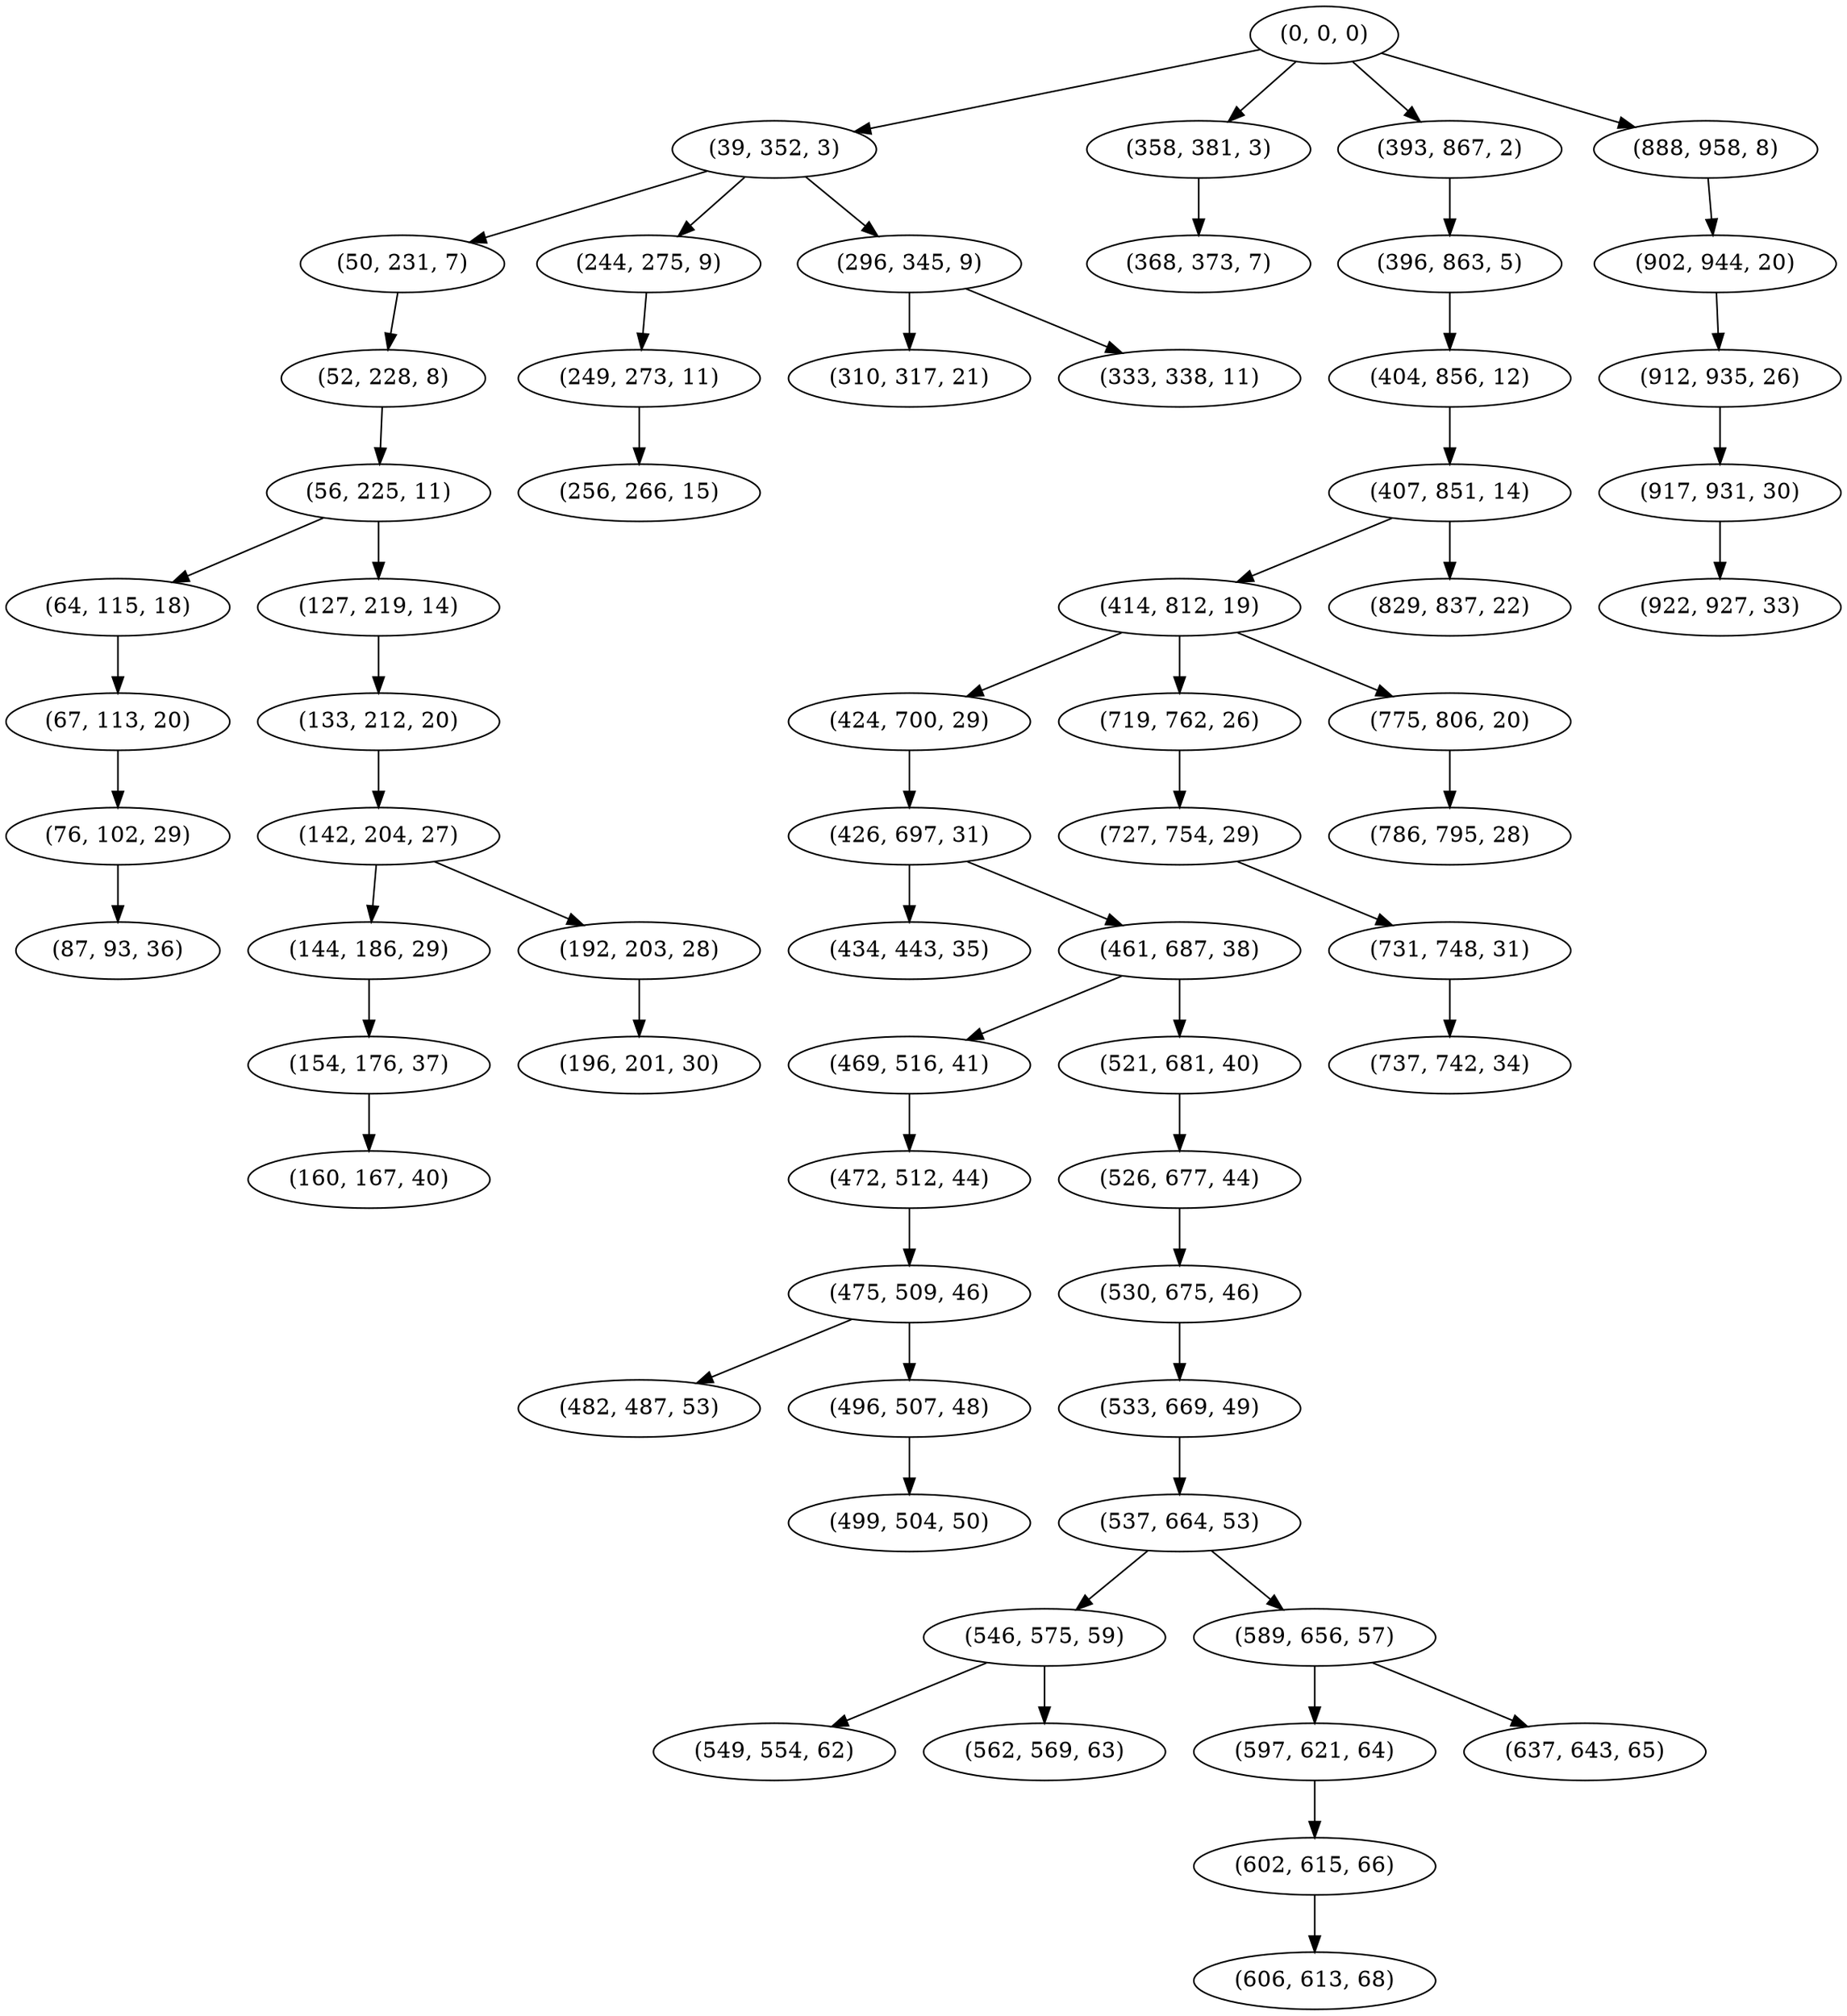 digraph tree {
    "(0, 0, 0)";
    "(39, 352, 3)";
    "(50, 231, 7)";
    "(52, 228, 8)";
    "(56, 225, 11)";
    "(64, 115, 18)";
    "(67, 113, 20)";
    "(76, 102, 29)";
    "(87, 93, 36)";
    "(127, 219, 14)";
    "(133, 212, 20)";
    "(142, 204, 27)";
    "(144, 186, 29)";
    "(154, 176, 37)";
    "(160, 167, 40)";
    "(192, 203, 28)";
    "(196, 201, 30)";
    "(244, 275, 9)";
    "(249, 273, 11)";
    "(256, 266, 15)";
    "(296, 345, 9)";
    "(310, 317, 21)";
    "(333, 338, 11)";
    "(358, 381, 3)";
    "(368, 373, 7)";
    "(393, 867, 2)";
    "(396, 863, 5)";
    "(404, 856, 12)";
    "(407, 851, 14)";
    "(414, 812, 19)";
    "(424, 700, 29)";
    "(426, 697, 31)";
    "(434, 443, 35)";
    "(461, 687, 38)";
    "(469, 516, 41)";
    "(472, 512, 44)";
    "(475, 509, 46)";
    "(482, 487, 53)";
    "(496, 507, 48)";
    "(499, 504, 50)";
    "(521, 681, 40)";
    "(526, 677, 44)";
    "(530, 675, 46)";
    "(533, 669, 49)";
    "(537, 664, 53)";
    "(546, 575, 59)";
    "(549, 554, 62)";
    "(562, 569, 63)";
    "(589, 656, 57)";
    "(597, 621, 64)";
    "(602, 615, 66)";
    "(606, 613, 68)";
    "(637, 643, 65)";
    "(719, 762, 26)";
    "(727, 754, 29)";
    "(731, 748, 31)";
    "(737, 742, 34)";
    "(775, 806, 20)";
    "(786, 795, 28)";
    "(829, 837, 22)";
    "(888, 958, 8)";
    "(902, 944, 20)";
    "(912, 935, 26)";
    "(917, 931, 30)";
    "(922, 927, 33)";
    "(0, 0, 0)" -> "(39, 352, 3)";
    "(0, 0, 0)" -> "(358, 381, 3)";
    "(0, 0, 0)" -> "(393, 867, 2)";
    "(0, 0, 0)" -> "(888, 958, 8)";
    "(39, 352, 3)" -> "(50, 231, 7)";
    "(39, 352, 3)" -> "(244, 275, 9)";
    "(39, 352, 3)" -> "(296, 345, 9)";
    "(50, 231, 7)" -> "(52, 228, 8)";
    "(52, 228, 8)" -> "(56, 225, 11)";
    "(56, 225, 11)" -> "(64, 115, 18)";
    "(56, 225, 11)" -> "(127, 219, 14)";
    "(64, 115, 18)" -> "(67, 113, 20)";
    "(67, 113, 20)" -> "(76, 102, 29)";
    "(76, 102, 29)" -> "(87, 93, 36)";
    "(127, 219, 14)" -> "(133, 212, 20)";
    "(133, 212, 20)" -> "(142, 204, 27)";
    "(142, 204, 27)" -> "(144, 186, 29)";
    "(142, 204, 27)" -> "(192, 203, 28)";
    "(144, 186, 29)" -> "(154, 176, 37)";
    "(154, 176, 37)" -> "(160, 167, 40)";
    "(192, 203, 28)" -> "(196, 201, 30)";
    "(244, 275, 9)" -> "(249, 273, 11)";
    "(249, 273, 11)" -> "(256, 266, 15)";
    "(296, 345, 9)" -> "(310, 317, 21)";
    "(296, 345, 9)" -> "(333, 338, 11)";
    "(358, 381, 3)" -> "(368, 373, 7)";
    "(393, 867, 2)" -> "(396, 863, 5)";
    "(396, 863, 5)" -> "(404, 856, 12)";
    "(404, 856, 12)" -> "(407, 851, 14)";
    "(407, 851, 14)" -> "(414, 812, 19)";
    "(407, 851, 14)" -> "(829, 837, 22)";
    "(414, 812, 19)" -> "(424, 700, 29)";
    "(414, 812, 19)" -> "(719, 762, 26)";
    "(414, 812, 19)" -> "(775, 806, 20)";
    "(424, 700, 29)" -> "(426, 697, 31)";
    "(426, 697, 31)" -> "(434, 443, 35)";
    "(426, 697, 31)" -> "(461, 687, 38)";
    "(461, 687, 38)" -> "(469, 516, 41)";
    "(461, 687, 38)" -> "(521, 681, 40)";
    "(469, 516, 41)" -> "(472, 512, 44)";
    "(472, 512, 44)" -> "(475, 509, 46)";
    "(475, 509, 46)" -> "(482, 487, 53)";
    "(475, 509, 46)" -> "(496, 507, 48)";
    "(496, 507, 48)" -> "(499, 504, 50)";
    "(521, 681, 40)" -> "(526, 677, 44)";
    "(526, 677, 44)" -> "(530, 675, 46)";
    "(530, 675, 46)" -> "(533, 669, 49)";
    "(533, 669, 49)" -> "(537, 664, 53)";
    "(537, 664, 53)" -> "(546, 575, 59)";
    "(537, 664, 53)" -> "(589, 656, 57)";
    "(546, 575, 59)" -> "(549, 554, 62)";
    "(546, 575, 59)" -> "(562, 569, 63)";
    "(589, 656, 57)" -> "(597, 621, 64)";
    "(589, 656, 57)" -> "(637, 643, 65)";
    "(597, 621, 64)" -> "(602, 615, 66)";
    "(602, 615, 66)" -> "(606, 613, 68)";
    "(719, 762, 26)" -> "(727, 754, 29)";
    "(727, 754, 29)" -> "(731, 748, 31)";
    "(731, 748, 31)" -> "(737, 742, 34)";
    "(775, 806, 20)" -> "(786, 795, 28)";
    "(888, 958, 8)" -> "(902, 944, 20)";
    "(902, 944, 20)" -> "(912, 935, 26)";
    "(912, 935, 26)" -> "(917, 931, 30)";
    "(917, 931, 30)" -> "(922, 927, 33)";
}
